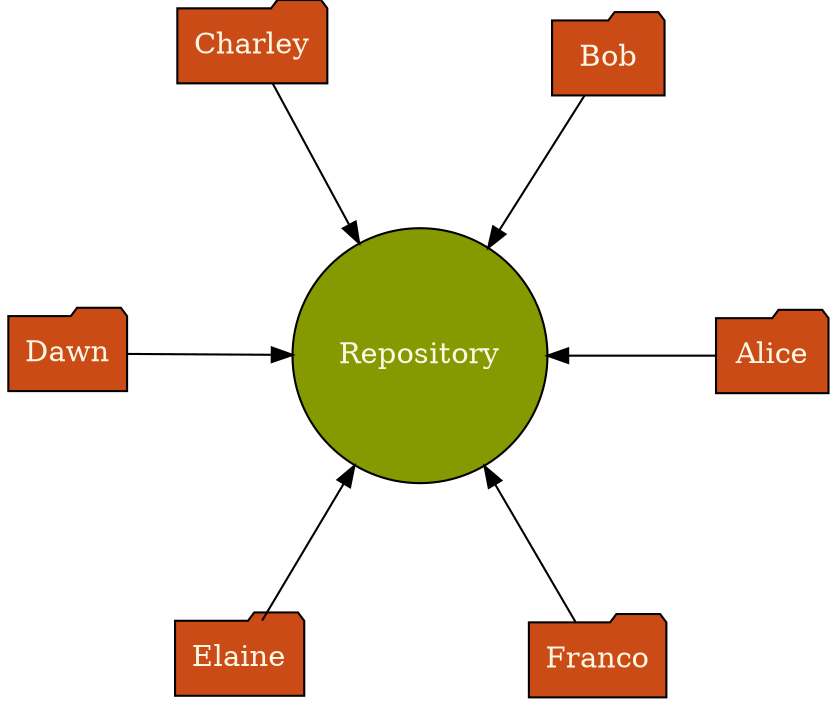 digraph centralized {
  // Defaults:
  graph [ layout=circo ];
  node  [ shape=folder
        , style=filled
        , fontcolor="#fdf6e3"
        , fillcolor="#cb4b16"
        ];

  // Nodes:
  repo    [label="Repository", shape=circle, fillcolor="#859900"];
  alice   [label="Alice"];
  bob     [label="Bob"];
  charley [label="Charley"];
  dawn    [label="Dawn"];
  elaine  [label="Elaine"];
  franco  [label="Franco"];

  // Connections:
  alice   -> repo;
  bob     -> repo;
  charley -> repo;
  dawn    -> repo;
  elaine  -> repo;
  franco  -> repo;
}
